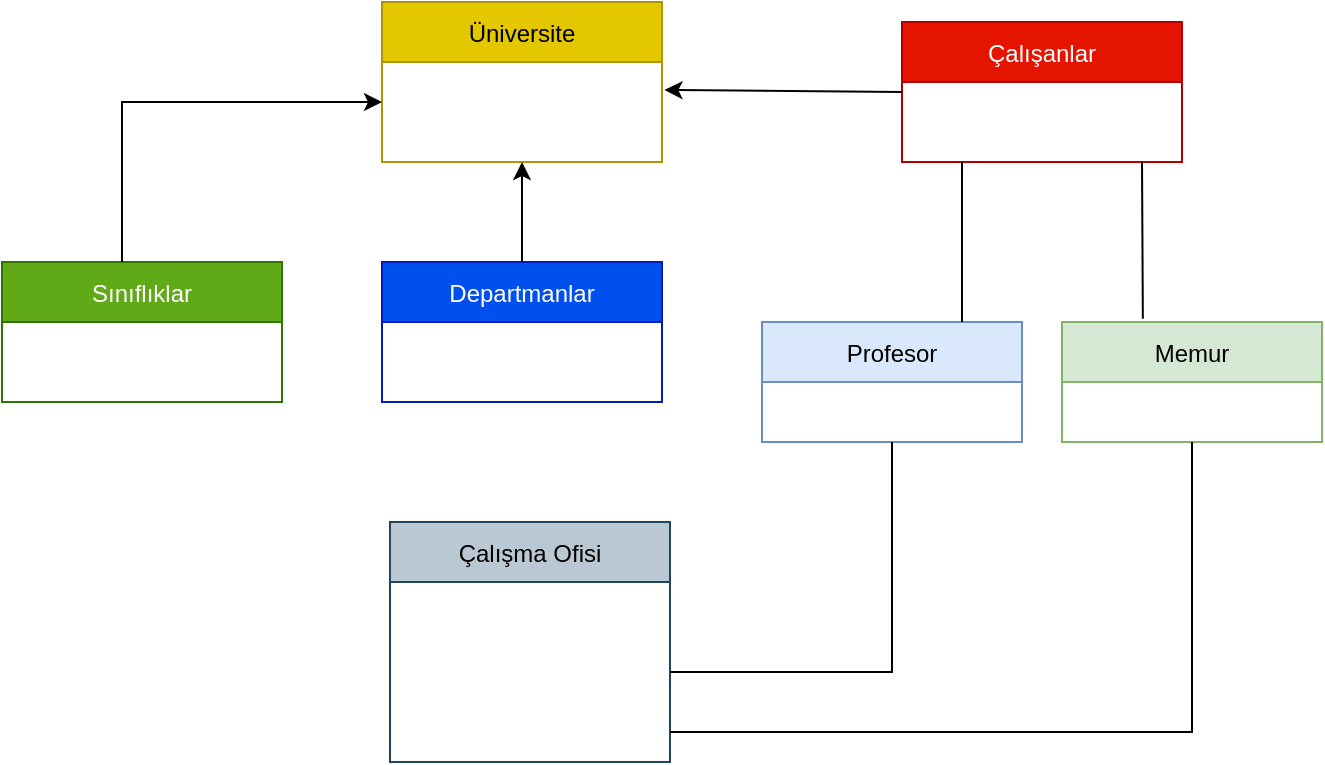 <mxfile version="20.0.2" type="device"><diagram id="fiHiOixvjSNWWAX7doCJ" name="Page-1"><mxGraphModel dx="1124" dy="551" grid="1" gridSize="10" guides="1" tooltips="1" connect="1" arrows="1" fold="1" page="1" pageScale="1" pageWidth="827" pageHeight="1169" math="0" shadow="0"><root><mxCell id="0"/><mxCell id="1" parent="0"/><mxCell id="GVDx50b7hcoOGSsl4Vw_-5" value="Üniversite" style="swimlane;fontStyle=0;childLayout=stackLayout;horizontal=1;startSize=30;horizontalStack=0;resizeParent=1;resizeParentMax=0;resizeLast=0;collapsible=1;marginBottom=0;fillColor=#e3c800;fontColor=#000000;strokeColor=#B09500;" vertex="1" parent="1"><mxGeometry x="270" y="50" width="140" height="80" as="geometry"/></mxCell><mxCell id="GVDx50b7hcoOGSsl4Vw_-7" value=" " style="text;strokeColor=none;fillColor=none;align=left;verticalAlign=middle;spacingLeft=4;spacingRight=4;overflow=hidden;points=[[0,0.5],[1,0.5]];portConstraint=eastwest;rotatable=0;" vertex="1" parent="GVDx50b7hcoOGSsl4Vw_-5"><mxGeometry y="30" width="140" height="50" as="geometry"/></mxCell><mxCell id="GVDx50b7hcoOGSsl4Vw_-9" value="Sınıflıklar" style="swimlane;fontStyle=0;childLayout=stackLayout;horizontal=1;startSize=30;horizontalStack=0;resizeParent=1;resizeParentMax=0;resizeLast=0;collapsible=1;marginBottom=0;sketch=0;shadow=0;fillColor=#60a917;fontColor=#ffffff;strokeColor=#2D7600;" vertex="1" parent="1"><mxGeometry x="80" y="180" width="140" height="70" as="geometry"><mxRectangle x="90" y="150" width="90" height="30" as="alternateBounds"/></mxGeometry></mxCell><mxCell id="GVDx50b7hcoOGSsl4Vw_-17" value="Departmanlar" style="swimlane;fontStyle=0;childLayout=stackLayout;horizontal=1;startSize=30;horizontalStack=0;resizeParent=1;resizeParentMax=0;resizeLast=0;collapsible=1;marginBottom=0;sketch=0;shadow=0;fillColor=#0050ef;fontColor=#ffffff;strokeColor=#001DBC;" vertex="1" parent="1"><mxGeometry x="270" y="180" width="140" height="70" as="geometry"><mxRectangle x="90" y="150" width="90" height="30" as="alternateBounds"/></mxGeometry></mxCell><mxCell id="GVDx50b7hcoOGSsl4Vw_-18" value="Çalışanlar" style="swimlane;fontStyle=0;childLayout=stackLayout;horizontal=1;startSize=30;horizontalStack=0;resizeParent=1;resizeParentMax=0;resizeLast=0;collapsible=1;marginBottom=0;sketch=0;shadow=0;fillColor=#e51400;strokeColor=#B20000;fontColor=#ffffff;" vertex="1" parent="1"><mxGeometry x="530" y="60" width="140" height="70" as="geometry"><mxRectangle x="90" y="150" width="90" height="30" as="alternateBounds"/></mxGeometry></mxCell><mxCell id="GVDx50b7hcoOGSsl4Vw_-19" value="Profesor" style="swimlane;fontStyle=0;childLayout=stackLayout;horizontal=1;startSize=30;horizontalStack=0;resizeParent=1;resizeParentMax=0;resizeLast=0;collapsible=1;marginBottom=0;shadow=0;sketch=0;fillColor=#dae8fc;strokeColor=#6c8ebf;" vertex="1" parent="1"><mxGeometry x="460" y="210" width="130" height="60" as="geometry"/></mxCell><mxCell id="GVDx50b7hcoOGSsl4Vw_-23" value="Memur" style="swimlane;fontStyle=0;childLayout=stackLayout;horizontal=1;startSize=30;horizontalStack=0;resizeParent=1;resizeParentMax=0;resizeLast=0;collapsible=1;marginBottom=0;shadow=0;sketch=0;fillColor=#d5e8d4;strokeColor=#82b366;" vertex="1" parent="1"><mxGeometry x="610" y="210" width="130" height="60" as="geometry"/></mxCell><mxCell id="GVDx50b7hcoOGSsl4Vw_-33" value="" style="endArrow=classic;html=1;rounded=0;" edge="1" parent="1"><mxGeometry width="50" height="50" relative="1" as="geometry"><mxPoint x="140" y="180" as="sourcePoint"/><mxPoint x="270" y="100" as="targetPoint"/><Array as="points"><mxPoint x="140" y="100"/></Array></mxGeometry></mxCell><mxCell id="GVDx50b7hcoOGSsl4Vw_-34" value="" style="endArrow=classic;html=1;rounded=0;exitX=0.5;exitY=0;exitDx=0;exitDy=0;" edge="1" parent="1" source="GVDx50b7hcoOGSsl4Vw_-17"><mxGeometry width="50" height="50" relative="1" as="geometry"><mxPoint x="300" y="300" as="sourcePoint"/><mxPoint x="340" y="130" as="targetPoint"/></mxGeometry></mxCell><mxCell id="GVDx50b7hcoOGSsl4Vw_-36" value="" style="endArrow=classic;html=1;rounded=0;entryX=1.009;entryY=0.28;entryDx=0;entryDy=0;entryPerimeter=0;exitX=0;exitY=0.5;exitDx=0;exitDy=0;" edge="1" parent="1" source="GVDx50b7hcoOGSsl4Vw_-18" target="GVDx50b7hcoOGSsl4Vw_-7"><mxGeometry width="50" height="50" relative="1" as="geometry"><mxPoint x="450" y="120" as="sourcePoint"/><mxPoint x="500" y="70" as="targetPoint"/></mxGeometry></mxCell><mxCell id="GVDx50b7hcoOGSsl4Vw_-42" value="Çalışma Ofisi" style="swimlane;fontStyle=0;childLayout=stackLayout;horizontal=1;startSize=30;horizontalStack=0;resizeParent=1;resizeParentMax=0;resizeLast=0;collapsible=1;marginBottom=0;shadow=0;sketch=0;fillColor=#bac8d3;strokeColor=#23445d;" vertex="1" parent="1"><mxGeometry x="274" y="310" width="140" height="120" as="geometry"/></mxCell><mxCell id="GVDx50b7hcoOGSsl4Vw_-43" value=" " style="text;strokeColor=none;fillColor=none;align=left;verticalAlign=middle;spacingLeft=4;spacingRight=4;overflow=hidden;points=[[0,0.5],[1,0.5]];portConstraint=eastwest;rotatable=0;shadow=0;sketch=0;" vertex="1" parent="GVDx50b7hcoOGSsl4Vw_-42"><mxGeometry y="30" width="140" height="30" as="geometry"/></mxCell><mxCell id="GVDx50b7hcoOGSsl4Vw_-44" value=" " style="text;strokeColor=none;fillColor=none;align=left;verticalAlign=middle;spacingLeft=4;spacingRight=4;overflow=hidden;points=[[0,0.5],[1,0.5]];portConstraint=eastwest;rotatable=0;shadow=0;sketch=0;" vertex="1" parent="GVDx50b7hcoOGSsl4Vw_-42"><mxGeometry y="60" width="140" height="30" as="geometry"/></mxCell><mxCell id="GVDx50b7hcoOGSsl4Vw_-45" value=" " style="text;strokeColor=none;fillColor=none;align=left;verticalAlign=middle;spacingLeft=4;spacingRight=4;overflow=hidden;points=[[0,0.5],[1,0.5]];portConstraint=eastwest;rotatable=0;shadow=0;sketch=0;" vertex="1" parent="GVDx50b7hcoOGSsl4Vw_-42"><mxGeometry y="90" width="140" height="30" as="geometry"/></mxCell><mxCell id="GVDx50b7hcoOGSsl4Vw_-46" value="" style="endArrow=none;html=1;rounded=0;entryX=0.5;entryY=1;entryDx=0;entryDy=0;exitX=1;exitY=0.5;exitDx=0;exitDy=0;" edge="1" parent="1" source="GVDx50b7hcoOGSsl4Vw_-44" target="GVDx50b7hcoOGSsl4Vw_-19"><mxGeometry width="50" height="50" relative="1" as="geometry"><mxPoint x="560" y="400" as="sourcePoint"/><mxPoint x="610" y="350" as="targetPoint"/><Array as="points"><mxPoint x="525" y="385"/></Array></mxGeometry></mxCell><mxCell id="GVDx50b7hcoOGSsl4Vw_-47" value="" style="endArrow=none;html=1;rounded=0;exitX=1;exitY=0.5;exitDx=0;exitDy=0;entryX=0.5;entryY=1;entryDx=0;entryDy=0;" edge="1" parent="1" source="GVDx50b7hcoOGSsl4Vw_-45" target="GVDx50b7hcoOGSsl4Vw_-23"><mxGeometry width="50" height="50" relative="1" as="geometry"><mxPoint x="560" y="400" as="sourcePoint"/><mxPoint x="610" y="350" as="targetPoint"/><Array as="points"><mxPoint x="675" y="415"/></Array></mxGeometry></mxCell><mxCell id="GVDx50b7hcoOGSsl4Vw_-48" value="" style="endArrow=none;html=1;rounded=0;" edge="1" parent="1"><mxGeometry width="50" height="50" relative="1" as="geometry"><mxPoint x="560" y="210" as="sourcePoint"/><mxPoint x="560" y="130" as="targetPoint"/></mxGeometry></mxCell><mxCell id="GVDx50b7hcoOGSsl4Vw_-49" value="" style="endArrow=none;html=1;rounded=0;exitX=0.311;exitY=-0.027;exitDx=0;exitDy=0;exitPerimeter=0;" edge="1" parent="1" source="GVDx50b7hcoOGSsl4Vw_-23"><mxGeometry width="50" height="50" relative="1" as="geometry"><mxPoint x="560" y="300" as="sourcePoint"/><mxPoint x="650" y="130" as="targetPoint"/></mxGeometry></mxCell></root></mxGraphModel></diagram></mxfile>